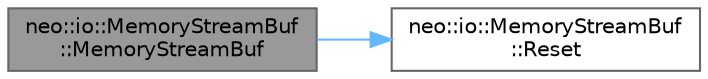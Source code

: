 digraph "neo::io::MemoryStreamBuf::MemoryStreamBuf"
{
 // LATEX_PDF_SIZE
  bgcolor="transparent";
  edge [fontname=Helvetica,fontsize=10,labelfontname=Helvetica,labelfontsize=10];
  node [fontname=Helvetica,fontsize=10,shape=box,height=0.2,width=0.4];
  rankdir="LR";
  Node1 [id="Node000001",label="neo::io::MemoryStreamBuf\l::MemoryStreamBuf",height=0.2,width=0.4,color="gray40", fillcolor="grey60", style="filled", fontcolor="black",tooltip=" "];
  Node1 -> Node2 [id="edge1_Node000001_Node000002",color="steelblue1",style="solid",tooltip=" "];
  Node2 [id="Node000002",label="neo::io::MemoryStreamBuf\l::Reset",height=0.2,width=0.4,color="grey40", fillcolor="white", style="filled",URL="$classneo_1_1io_1_1_memory_stream_buf.html#a7c43920feef4a72a1a0902f5ac7ffe2b",tooltip=" "];
}
